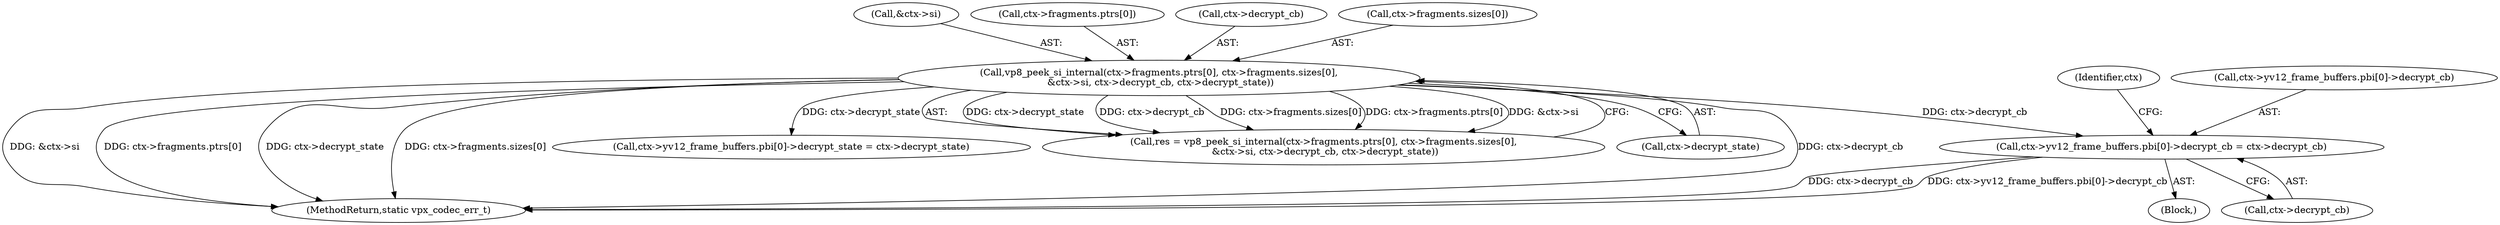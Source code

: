 digraph "0_Android_063be1485e0099bc81ace3a08b0ec9186dcad693@API" {
"1000365" [label="(Call,ctx->yv12_frame_buffers.pbi[0]->decrypt_cb = ctx->decrypt_cb)"];
"1000175" [label="(Call,vp8_peek_si_internal(ctx->fragments.ptrs[0], ctx->fragments.sizes[0],\n &ctx->si, ctx->decrypt_cb, ctx->decrypt_state))"];
"1000383" [label="(Identifier,ctx)"];
"1000190" [label="(Call,&ctx->si)"];
"1000364" [label="(Block,)"];
"1000175" [label="(Call,vp8_peek_si_internal(ctx->fragments.ptrs[0], ctx->fragments.sizes[0],\n &ctx->si, ctx->decrypt_cb, ctx->decrypt_state))"];
"1000176" [label="(Call,ctx->fragments.ptrs[0])"];
"1000366" [label="(Call,ctx->yv12_frame_buffers.pbi[0]->decrypt_cb)"];
"1000365" [label="(Call,ctx->yv12_frame_buffers.pbi[0]->decrypt_cb = ctx->decrypt_cb)"];
"1000738" [label="(MethodReturn,static vpx_codec_err_t)"];
"1000194" [label="(Call,ctx->decrypt_cb)"];
"1000378" [label="(Call,ctx->yv12_frame_buffers.pbi[0]->decrypt_state = ctx->decrypt_state)"];
"1000375" [label="(Call,ctx->decrypt_cb)"];
"1000173" [label="(Call,res = vp8_peek_si_internal(ctx->fragments.ptrs[0], ctx->fragments.sizes[0],\n &ctx->si, ctx->decrypt_cb, ctx->decrypt_state))"];
"1000183" [label="(Call,ctx->fragments.sizes[0])"];
"1000197" [label="(Call,ctx->decrypt_state)"];
"1000365" -> "1000364"  [label="AST: "];
"1000365" -> "1000375"  [label="CFG: "];
"1000366" -> "1000365"  [label="AST: "];
"1000375" -> "1000365"  [label="AST: "];
"1000383" -> "1000365"  [label="CFG: "];
"1000365" -> "1000738"  [label="DDG: ctx->decrypt_cb"];
"1000365" -> "1000738"  [label="DDG: ctx->yv12_frame_buffers.pbi[0]->decrypt_cb"];
"1000175" -> "1000365"  [label="DDG: ctx->decrypt_cb"];
"1000175" -> "1000173"  [label="AST: "];
"1000175" -> "1000197"  [label="CFG: "];
"1000176" -> "1000175"  [label="AST: "];
"1000183" -> "1000175"  [label="AST: "];
"1000190" -> "1000175"  [label="AST: "];
"1000194" -> "1000175"  [label="AST: "];
"1000197" -> "1000175"  [label="AST: "];
"1000173" -> "1000175"  [label="CFG: "];
"1000175" -> "1000738"  [label="DDG: ctx->decrypt_cb"];
"1000175" -> "1000738"  [label="DDG: &ctx->si"];
"1000175" -> "1000738"  [label="DDG: ctx->fragments.ptrs[0]"];
"1000175" -> "1000738"  [label="DDG: ctx->decrypt_state"];
"1000175" -> "1000738"  [label="DDG: ctx->fragments.sizes[0]"];
"1000175" -> "1000173"  [label="DDG: ctx->decrypt_state"];
"1000175" -> "1000173"  [label="DDG: ctx->decrypt_cb"];
"1000175" -> "1000173"  [label="DDG: ctx->fragments.sizes[0]"];
"1000175" -> "1000173"  [label="DDG: ctx->fragments.ptrs[0]"];
"1000175" -> "1000173"  [label="DDG: &ctx->si"];
"1000175" -> "1000378"  [label="DDG: ctx->decrypt_state"];
}

